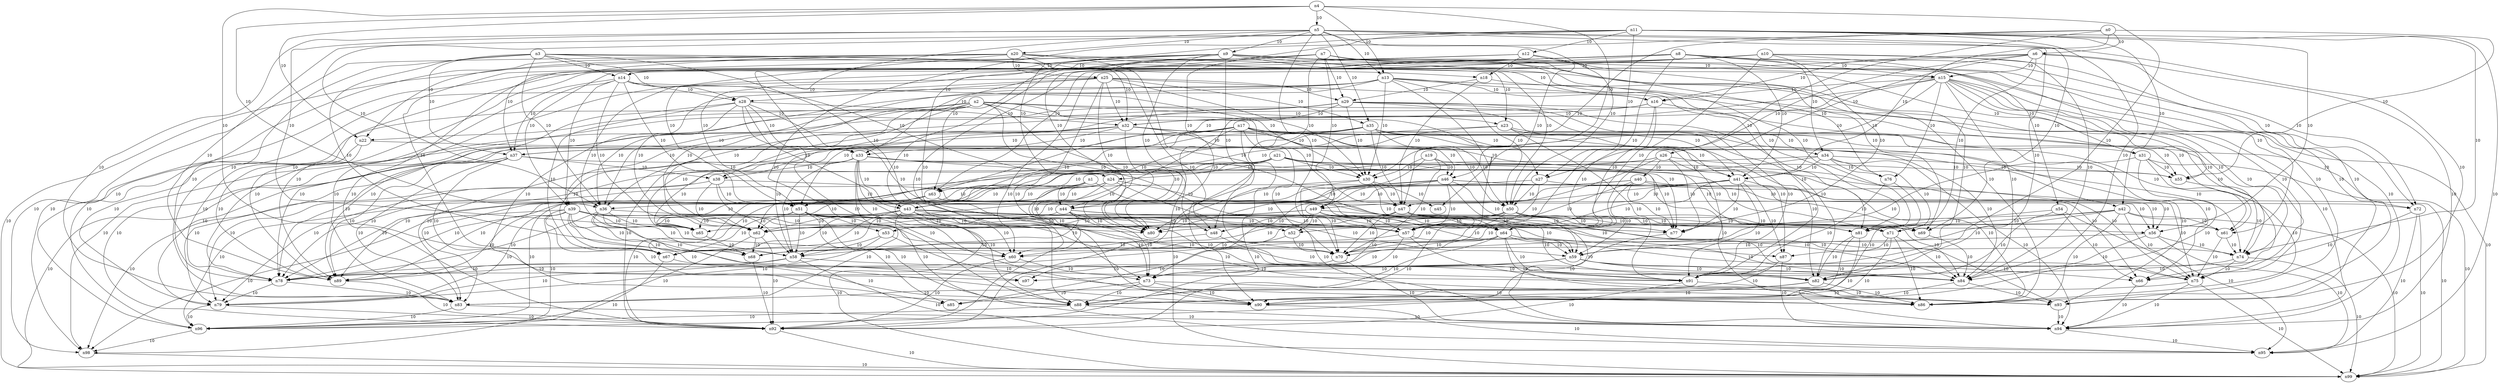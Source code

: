 digraph {
/* This file is automatically converted from randcommnet100.graphml by graphml2dot */

1 [label=n0, id=1]
2 [label=n1, id=2]
3 [label=n2, id=3]
4 [label=n3, id=4]
5 [label=n4, id=5]
6 [label=n5, id=6]
7 [label=n6, id=7]
8 [label=n7, id=8]
9 [label=n8, id=9]
10 [label=n9, id=10]
11 [label=n10, id=11]
12 [label=n11, id=12]
13 [label=n12, id=13]
14 [label=n13, id=14]
15 [label=n14, id=15]
16 [label=n15, id=16]
17 [label=n16, id=17]
18 [label=n17, id=18]
19 [label=n18, id=19]
20 [label=n19, id=20]
21 [label=n20, id=21]
22 [label=n21, id=22]
23 [label=n22, id=23]
24 [label=n23, id=24]
25 [label=n24, id=25]
26 [label=n25, id=26]
27 [label=n26, id=27]
28 [label=n27, id=28]
29 [label=n28, id=29]
30 [label=n29, id=30]
31 [label=n30, id=31]
32 [label=n31, id=32]
33 [label=n32, id=33]
34 [label=n33, id=34]
35 [label=n34, id=35]
36 [label=n35, id=36]
37 [label=n36, id=37]
38 [label=n37, id=38]
39 [label=n38, id=39]
40 [label=n39, id=40]
41 [label=n40, id=41]
42 [label=n41, id=42]
43 [label=n42, id=43]
44 [label=n43, id=44]
45 [label=n44, id=45]
46 [label=n45, id=46]
47 [label=n46, id=47]
48 [label=n47, id=48]
49 [label=n48, id=49]
50 [label=n49, id=50]
51 [label=n50, id=51]
52 [label=n51, id=52]
53 [label=n52, id=53]
54 [label=n53, id=54]
55 [label=n54, id=55]
56 [label=n55, id=56]
57 [label=n56, id=57]
58 [label=n57, id=58]
59 [label=n58, id=59]
60 [label=n59, id=60]
61 [label=n60, id=61]
62 [label=n61, id=62]
63 [label=n62, id=63]
64 [label=n63, id=64]
65 [label=n64, id=65]
66 [label=n65, id=66]
67 [label=n66, id=67]
68 [label=n67, id=68]
69 [label=n68, id=69]
70 [label=n69, id=70]
71 [label=n70, id=71]
72 [label=n71, id=72]
73 [label=n72, id=73]
74 [label=n73, id=74]
75 [label=n74, id=75]
76 [label=n75, id=76]
77 [label=n76, id=77]
78 [label=n77, id=78]
79 [label=n78, id=79]
80 [label=n79, id=80]
81 [label=n80, id=81]
82 [label=n81, id=82]
83 [label=n82, id=83]
84 [label=n83, id=84]
85 [label=n84, id=85]
86 [label=n85, id=86]
87 [label=n86, id=87]
88 [label=n87, id=88]
89 [label=n88, id=89]
90 [label=n89, id=90]
91 [label=n90, id=91]
92 [label=n91, id=92]
93 [label=n92, id=93]
94 [label=n93, id=94]
95 [label=n94, id=95]
96 [label=n95, id=96]
97 [label=n96, id=97]
98 [label=n97, id=98]
99 [label=n98, id=99]
100 [label=n99, id=100]
1 -> 7 [label=10, interval=10]
1 -> 42 [label=10, interval=10]
1 -> 45 [label=10, interval=10]
1 -> 48 [label=10, interval=10]
1 -> 56 [label=10, interval=10]
1 -> 65 [label=10, interval=10]
2 -> 44 [label=10, interval=10]
2 -> 45 [label=10, interval=10]
2 -> 58 [label=10, interval=10]
2 -> 90 [label=10, interval=10]
2 -> 94 [label=10, interval=10]
2 -> 97 [label=10, interval=10]
3 -> 23 [label=10, interval=10]
3 -> 24 [label=10, interval=10]
3 -> 28 [label=10, interval=10]
3 -> 39 [label=10, interval=10]
3 -> 40 [label=10, interval=10]
3 -> 48 [label=10, interval=10]
3 -> 49 [label=10, interval=10]
3 -> 63 [label=10, interval=10]
3 -> 79 [label=10, interval=10]
3 -> 80 [label=10, interval=10]
3 -> 81 [label=10, interval=10]
3 -> 83 [label=10, interval=10]
4 -> 15 [label=10, interval=10]
4 -> 19 [label=10, interval=10]
4 -> 29 [label=10, interval=10]
4 -> 33 [label=10, interval=10]
4 -> 37 [label=10, interval=10]
4 -> 38 [label=10, interval=10]
4 -> 59 [label=10, interval=10]
4 -> 74 [label=10, interval=10]
4 -> 84 [label=10, interval=10]
4 -> 87 [label=10, interval=10]
5 -> 6 [label=10, interval=10]
5 -> 14 [label=10, interval=10]
5 -> 23 [label=10, interval=10]
5 -> 37 [label=10, interval=10]
5 -> 47 [label=10, interval=10]
5 -> 68 [label=10, interval=10]
5 -> 92 [label=10, interval=10]
6 -> 10 [label=10, interval=10]
6 -> 14 [label=10, interval=10]
6 -> 21 [label=10, interval=10]
6 -> 34 [label=10, interval=10]
6 -> 36 [label=10, interval=10]
6 -> 51 [label=10, interval=10]
6 -> 66 [label=10, interval=10]
6 -> 70 [label=10, interval=10]
6 -> 71 [label=10, interval=10]
6 -> 83 [label=10, interval=10]
6 -> 84 [label=10, interval=10]
6 -> 94 [label=10, interval=10]
7 -> 16 [label=10, interval=10]
7 -> 17 [label=10, interval=10]
7 -> 27 [label=10, interval=10]
7 -> 28 [label=10, interval=10]
7 -> 72 [label=10, interval=10]
7 -> 73 [label=10, interval=10]
7 -> 93 [label=10, interval=10]
7 -> 95 [label=10, interval=10]
8 -> 16 [label=10, interval=10]
8 -> 30 [label=10, interval=10]
8 -> 45 [label=10, interval=10]
8 -> 49 [label=10, interval=10]
8 -> 50 [label=10, interval=10]
8 -> 61 [label=10, interval=10]
8 -> 64 [label=10, interval=10]
8 -> 77 [label=10, interval=10]
8 -> 82 [label=10, interval=10]
8 -> 93 [label=10, interval=10]
8 -> 94 [label=10, interval=10]
8 -> 95 [label=10, interval=10]
9 -> 16 [label=10, interval=10]
9 -> 34 [label=10, interval=10]
9 -> 35 [label=10, interval=10]
9 -> 42 [label=10, interval=10]
9 -> 58 [label=10, interval=10]
9 -> 62 [label=10, interval=10]
9 -> 64 [label=10, interval=10]
9 -> 73 [label=10, interval=10]
9 -> 89 [label=10, interval=10]
9 -> 99 [label=10, interval=10]
10 -> 15 [label=10, interval=10]
10 -> 17 [label=10, interval=10]
10 -> 49 [label=10, interval=10]
10 -> 51 [label=10, interval=10]
10 -> 56 [label=10, interval=10]
10 -> 59 [label=10, interval=10]
10 -> 68 [label=10, interval=10]
10 -> 70 [label=10, interval=10]
10 -> 74 [label=10, interval=10]
10 -> 81 [label=10, interval=10]
10 -> 82 [label=10, interval=10]
10 -> 100 [label=10, interval=10]
11 -> 15 [label=10, interval=10]
11 -> 40 [label=10, interval=10]
11 -> 55 [label=10, interval=10]
11 -> 71 [label=10, interval=10]
11 -> 78 [label=10, interval=10]
11 -> 85 [label=10, interval=10]
11 -> 87 [label=10, interval=10]
11 -> 90 [label=10, interval=10]
12 -> 13 [label=10, interval=10]
12 -> 28 [label=10, interval=10]
12 -> 37 [label=10, interval=10]
12 -> 43 [label=10, interval=10]
12 -> 57 [label=10, interval=10]
12 -> 75 [label=10, interval=10]
12 -> 81 [label=10, interval=10]
12 -> 85 [label=10, interval=10]
12 -> 89 [label=10, interval=10]
12 -> 90 [label=10, interval=10]
12 -> 96 [label=10, interval=10]
13 -> 19 [label=10, interval=10]
13 -> 46 [label=10, interval=10]
13 -> 52 [label=10, interval=10]
13 -> 79 [label=10, interval=10]
13 -> 83 [label=10, interval=10]
14 -> 17 [label=10, interval=10]
14 -> 31 [label=10, interval=10]
14 -> 37 [label=10, interval=10]
14 -> 51 [label=10, interval=10]
14 -> 58 [label=10, interval=10]
14 -> 63 [label=10, interval=10]
14 -> 67 [label=10, interval=10]
14 -> 89 [label=10, interval=10]
14 -> 92 [label=10, interval=10]
14 -> 97 [label=10, interval=10]
15 -> 25 [label=10, interval=10]
15 -> 29 [label=10, interval=10]
15 -> 31 [label=10, interval=10]
15 -> 38 [label=10, interval=10]
15 -> 40 [label=10, interval=10]
15 -> 52 [label=10, interval=10]
15 -> 63 [label=10, interval=10]
15 -> 90 [label=10, interval=10]
16 -> 17 [label=10, interval=10]
16 -> 31 [label=10, interval=10]
16 -> 32 [label=10, interval=10]
16 -> 64 [label=10, interval=10]
16 -> 67 [label=10, interval=10]
16 -> 75 [label=10, interval=10]
16 -> 76 [label=10, interval=10]
16 -> 77 [label=10, interval=10]
16 -> 85 [label=10, interval=10]
16 -> 93 [label=10, interval=10]
16 -> 95 [label=10, interval=10]
17 -> 32 [label=10, interval=10]
17 -> 33 [label=10, interval=10]
17 -> 37 [label=10, interval=10]
17 -> 65 [label=10, interval=10]
17 -> 71 [label=10, interval=10]
18 -> 38 [label=10, interval=10]
18 -> 43 [label=10, interval=10]
18 -> 44 [label=10, interval=10]
18 -> 51 [label=10, interval=10]
18 -> 61 [label=10, interval=10]
18 -> 67 [label=10, interval=10]
18 -> 68 [label=10, interval=10]
18 -> 71 [label=10, interval=10]
18 -> 73 [label=10, interval=10]
18 -> 93 [label=10, interval=10]
18 -> 94 [label=10, interval=10]
18 -> 100 [label=10, interval=10]
19 -> 30 [label=10, interval=10]
19 -> 48 [label=10, interval=10]
19 -> 75 [label=10, interval=10]
20 -> 31 [label=10, interval=10]
20 -> 47 [label=10, interval=10]
20 -> 71 [label=10, interval=10]
20 -> 81 [label=10, interval=10]
20 -> 87 [label=10, interval=10]
21 -> 23 [label=10, interval=10]
21 -> 24 [label=10, interval=10]
21 -> 26 [label=10, interval=10]
21 -> 38 [label=10, interval=10]
21 -> 52 [label=10, interval=10]
21 -> 71 [label=10, interval=10]
21 -> 92 [label=10, interval=10]
21 -> 94 [label=10, interval=10]
21 -> 97 [label=10, interval=10]
21 -> 99 [label=10, interval=10]
22 -> 25 [label=10, interval=10]
22 -> 31 [label=10, interval=10]
22 -> 63 [label=10, interval=10]
22 -> 64 [label=10, interval=10]
22 -> 67 [label=10, interval=10]
22 -> 76 [label=10, interval=10]
22 -> 78 [label=10, interval=10]
22 -> 79 [label=10, interval=10]
22 -> 82 [label=10, interval=10]
22 -> 90 [label=10, interval=10]
23 -> 78 [label=10, interval=10]
23 -> 79 [label=10, interval=10]
23 -> 90 [label=10, interval=10]
24 -> 35 [label=10, interval=10]
24 -> 42 [label=10, interval=10]
24 -> 52 [label=10, interval=10]
24 -> 64 [label=10, interval=10]
24 -> 92 [label=10, interval=10]
25 -> 37 [label=10, interval=10]
25 -> 44 [label=10, interval=10]
25 -> 60 [label=10, interval=10]
25 -> 91 [label=10, interval=10]
25 -> 93 [label=10, interval=10]
25 -> 95 [label=10, interval=10]
26 -> 29 [label=10, interval=10]
26 -> 30 [label=10, interval=10]
26 -> 31 [label=10, interval=10]
26 -> 33 [label=10, interval=10]
26 -> 36 [label=10, interval=10]
26 -> 62 [label=10, interval=10]
26 -> 63 [label=10, interval=10]
26 -> 81 [label=10, interval=10]
26 -> 84 [label=10, interval=10]
26 -> 91 [label=10, interval=10]
27 -> 41 [label=10, interval=10]
27 -> 42 [label=10, interval=10]
27 -> 56 [label=10, interval=10]
27 -> 74 [label=10, interval=10]
27 -> 78 [label=10, interval=10]
27 -> 80 [label=10, interval=10]
27 -> 84 [label=10, interval=10]
28 -> 51 [label=10, interval=10]
28 -> 58 [label=10, interval=10]
28 -> 68 [label=10, interval=10]
28 -> 100 [label=10, interval=10]
29 -> 33 [label=10, interval=10]
29 -> 34 [label=10, interval=10]
29 -> 37 [label=10, interval=10]
29 -> 44 [label=10, interval=10]
29 -> 68 [label=10, interval=10]
29 -> 71 [label=10, interval=10]
29 -> 90 [label=10, interval=10]
29 -> 91 [label=10, interval=10]
30 -> 31 [label=10, interval=10]
30 -> 33 [label=10, interval=10]
30 -> 42 [label=10, interval=10]
30 -> 52 [label=10, interval=10]
30 -> 79 [label=10, interval=10]
30 -> 82 [label=10, interval=10]
30 -> 92 [label=10, interval=10]
30 -> 99 [label=10, interval=10]
30 -> 100 [label=10, interval=10]
31 -> 46 [label=10, interval=10]
31 -> 48 [label=10, interval=10]
31 -> 65 [label=10, interval=10]
31 -> 71 [label=10, interval=10]
31 -> 93 [label=10, interval=10]
32 -> 56 [label=10, interval=10]
32 -> 71 [label=10, interval=10]
32 -> 87 [label=10, interval=10]
32 -> 91 [label=10, interval=10]
32 -> 100 [label=10, interval=10]
33 -> 34 [label=10, interval=10]
33 -> 47 [label=10, interval=10]
33 -> 56 [label=10, interval=10]
33 -> 59 [label=10, interval=10]
33 -> 75 [label=10, interval=10]
33 -> 79 [label=10, interval=10]
33 -> 81 [label=10, interval=10]
33 -> 83 [label=10, interval=10]
33 -> 93 [label=10, interval=10]
34 -> 39 [label=10, interval=10]
34 -> 44 [label=10, interval=10]
34 -> 53 [label=10, interval=10]
34 -> 58 [label=10, interval=10]
34 -> 59 [label=10, interval=10]
34 -> 61 [label=10, interval=10]
34 -> 65 [label=10, interval=10]
34 -> 66 [label=10, interval=10]
34 -> 72 [label=10, interval=10]
34 -> 96 [label=10, interval=10]
35 -> 42 [label=10, interval=10]
35 -> 52 [label=10, interval=10]
35 -> 56 [label=10, interval=10]
35 -> 72 [label=10, interval=10]
35 -> 77 [label=10, interval=10]
35 -> 80 [label=10, interval=10]
35 -> 95 [label=10, interval=10]
36 -> 38 [label=10, interval=10]
36 -> 48 [label=10, interval=10]
36 -> 51 [label=10, interval=10]
36 -> 60 [label=10, interval=10]
36 -> 62 [label=10, interval=10]
36 -> 66 [label=10, interval=10]
36 -> 80 [label=10, interval=10]
36 -> 84 [label=10, interval=10]
36 -> 85 [label=10, interval=10]
36 -> 88 [label=10, interval=10]
37 -> 61 [label=10, interval=10]
37 -> 65 [label=10, interval=10]
37 -> 66 [label=10, interval=10]
37 -> 69 [label=10, interval=10]
37 -> 79 [label=10, interval=10]
37 -> 98 [label=10, interval=10]
38 -> 39 [label=10, interval=10]
38 -> 80 [label=10, interval=10]
38 -> 84 [label=10, interval=10]
38 -> 87 [label=10, interval=10]
38 -> 90 [label=10, interval=10]
38 -> 98 [label=10, interval=10]
38 -> 100 [label=10, interval=10]
39 -> 52 [label=10, interval=10]
39 -> 57 [label=10, interval=10]
39 -> 59 [label=10, interval=10]
39 -> 63 [label=10, interval=10]
39 -> 99 [label=10, interval=10]
40 -> 66 [label=10, interval=10]
40 -> 69 [label=10, interval=10]
40 -> 70 [label=10, interval=10]
40 -> 80 [label=10, interval=10]
40 -> 85 [label=10, interval=10]
40 -> 86 [label=10, interval=10]
40 -> 90 [label=10, interval=10]
40 -> 91 [label=10, interval=10]
40 -> 92 [label=10, interval=10]
40 -> 94 [label=10, interval=10]
40 -> 97 [label=10, interval=10]
40 -> 99 [label=10, interval=10]
41 -> 45 [label=10, interval=10]
41 -> 54 [label=10, interval=10]
41 -> 57 [label=10, interval=10]
41 -> 60 [label=10, interval=10]
41 -> 76 [label=10, interval=10]
41 -> 78 [label=10, interval=10]
41 -> 79 [label=10, interval=10]
41 -> 81 [label=10, interval=10]
42 -> 48 [label=10, interval=10]
42 -> 50 [label=10, interval=10]
42 -> 58 [label=10, interval=10]
42 -> 63 [label=10, interval=10]
42 -> 70 [label=10, interval=10]
42 -> 78 [label=10, interval=10]
42 -> 88 [label=10, interval=10]
42 -> 92 [label=10, interval=10]
43 -> 60 [label=10, interval=10]
43 -> 62 [label=10, interval=10]
43 -> 69 [label=10, interval=10]
43 -> 76 [label=10, interval=10]
43 -> 82 [label=10, interval=10]
43 -> 87 [label=10, interval=10]
43 -> 100 [label=10, interval=10]
44 -> 58 [label=10, interval=10]
44 -> 59 [label=10, interval=10]
44 -> 60 [label=10, interval=10]
44 -> 61 [label=10, interval=10]
44 -> 63 [label=10, interval=10]
44 -> 68 [label=10, interval=10]
44 -> 70 [label=10, interval=10]
44 -> 84 [label=10, interval=10]
44 -> 85 [label=10, interval=10]
44 -> 100 [label=10, interval=10]
45 -> 59 [label=10, interval=10]
45 -> 63 [label=10, interval=10]
45 -> 74 [label=10, interval=10]
45 -> 76 [label=10, interval=10]
45 -> 81 [label=10, interval=10]
45 -> 82 [label=10, interval=10]
47 -> 50 [label=10, interval=10]
47 -> 57 [label=10, interval=10]
47 -> 58 [label=10, interval=10]
47 -> 60 [label=10, interval=10]
47 -> 68 [label=10, interval=10]
47 -> 73 [label=10, interval=10]
47 -> 78 [label=10, interval=10]
47 -> 81 [label=10, interval=10]
47 -> 97 [label=10, interval=10]
48 -> 49 [label=10, interval=10]
48 -> 62 [label=10, interval=10]
48 -> 63 [label=10, interval=10]
48 -> 71 [label=10, interval=10]
48 -> 83 [label=10, interval=10]
48 -> 85 [label=10, interval=10]
48 -> 93 [label=10, interval=10]
49 -> 61 [label=10, interval=10]
49 -> 83 [label=10, interval=10]
50 -> 53 [label=10, interval=10]
50 -> 57 [label=10, interval=10]
50 -> 58 [label=10, interval=10]
50 -> 60 [label=10, interval=10]
50 -> 61 [label=10, interval=10]
50 -> 63 [label=10, interval=10]
50 -> 65 [label=10, interval=10]
50 -> 66 [label=10, interval=10]
50 -> 74 [label=10, interval=10]
50 -> 88 [label=10, interval=10]
51 -> 53 [label=10, interval=10]
51 -> 62 [label=10, interval=10]
51 -> 66 [label=10, interval=10]
51 -> 69 [label=10, interval=10]
51 -> 72 [label=10, interval=10]
51 -> 78 [label=10, interval=10]
51 -> 79 [label=10, interval=10]
51 -> 85 [label=10, interval=10]
52 -> 54 [label=10, interval=10]
52 -> 58 [label=10, interval=10]
52 -> 59 [label=10, interval=10]
52 -> 61 [label=10, interval=10]
52 -> 66 [label=10, interval=10]
52 -> 68 [label=10, interval=10]
52 -> 78 [label=10, interval=10]
52 -> 81 [label=10, interval=10]
52 -> 86 [label=10, interval=10]
52 -> 89 [label=10, interval=10]
53 -> 71 [label=10, interval=10]
53 -> 86 [label=10, interval=10]
54 -> 59 [label=10, interval=10]
54 -> 80 [label=10, interval=10]
54 -> 87 [label=10, interval=10]
55 -> 67 [label=10, interval=10]
55 -> 82 [label=10, interval=10]
55 -> 83 [label=10, interval=10]
55 -> 96 [label=10, interval=10]
56 -> 75 [label=10, interval=10]
57 -> 69 [label=10, interval=10]
57 -> 75 [label=10, interval=10]
57 -> 85 [label=10, interval=10]
57 -> 96 [label=10, interval=10]
58 -> 60 [label=10, interval=10]
58 -> 68 [label=10, interval=10]
58 -> 74 [label=10, interval=10]
58 -> 94 [label=10, interval=10]
59 -> 80 [label=10, interval=10]
59 -> 90 [label=10, interval=10]
59 -> 92 [label=10, interval=10]
59 -> 96 [label=10, interval=10]
60 -> 67 [label=10, interval=10]
60 -> 79 [label=10, interval=10]
60 -> 83 [label=10, interval=10]
60 -> 85 [label=10, interval=10]
60 -> 98 [label=10, interval=10]
61 -> 74 [label=10, interval=10]
61 -> 93 [label=10, interval=10]
62 -> 75 [label=10, interval=10]
62 -> 76 [label=10, interval=10]
63 -> 69 [label=10, interval=10]
63 -> 93 [label=10, interval=10]
63 -> 97 [label=10, interval=10]
64 -> 66 [label=10, interval=10]
64 -> 79 [label=10, interval=10]
64 -> 85 [label=10, interval=10]
64 -> 89 [label=10, interval=10]
64 -> 95 [label=10, interval=10]
65 -> 71 [label=10, interval=10]
65 -> 75 [label=10, interval=10]
65 -> 76 [label=10, interval=10]
65 -> 87 [label=10, interval=10]
65 -> 89 [label=10, interval=10]
65 -> 92 [label=10, interval=10]
65 -> 98 [label=10, interval=10]
66 -> 69 [label=10, interval=10]
67 -> 95 [label=10, interval=10]
68 -> 91 [label=10, interval=10]
68 -> 99 [label=10, interval=10]
69 -> 93 [label=10, interval=10]
70 -> 85 [label=10, interval=10]
71 -> 79 [label=10, interval=10]
71 -> 95 [label=10, interval=10]
72 -> 85 [label=10, interval=10]
72 -> 87 [label=10, interval=10]
72 -> 88 [label=10, interval=10]
72 -> 97 [label=10, interval=10]
73 -> 92 [label=10, interval=10]
73 -> 96 [label=10, interval=10]
73 -> 100 [label=10, interval=10]
74 -> 86 [label=10, interval=10]
74 -> 87 [label=10, interval=10]
74 -> 89 [label=10, interval=10]
74 -> 91 [label=10, interval=10]
75 -> 76 [label=10, interval=10]
75 -> 83 [label=10, interval=10]
75 -> 100 [label=10, interval=10]
76 -> 89 [label=10, interval=10]
76 -> 95 [label=10, interval=10]
76 -> 100 [label=10, interval=10]
77 -> 91 [label=10, interval=10]
77 -> 92 [label=10, interval=10]
78 -> 91 [label=10, interval=10]
79 -> 80 [label=10, interval=10]
79 -> 84 [label=10, interval=10]
80 -> 93 [label=10, interval=10]
80 -> 97 [label=10, interval=10]
82 -> 83 [label=10, interval=10]
82 -> 89 [label=10, interval=10]
82 -> 95 [label=10, interval=10]
83 -> 84 [label=10, interval=10]
83 -> 87 [label=10, interval=10]
83 -> 91 [label=10, interval=10]
84 -> 95 [label=10, interval=10]
84 -> 97 [label=10, interval=10]
85 -> 91 [label=10, interval=10]
85 -> 94 [label=10, interval=10]
88 -> 89 [label=10, interval=10]
88 -> 95 [label=10, interval=10]
89 -> 95 [label=10, interval=10]
89 -> 97 [label=10, interval=10]
90 -> 93 [label=10, interval=10]
91 -> 96 [label=10, interval=10]
92 -> 93 [label=10, interval=10]
92 -> 94 [label=10, interval=10]
93 -> 100 [label=10, interval=10]
94 -> 95 [label=10, interval=10]
95 -> 96 [label=10, interval=10]
97 -> 99 [label=10, interval=10]
99 -> 100 [label=10, interval=10]
}
